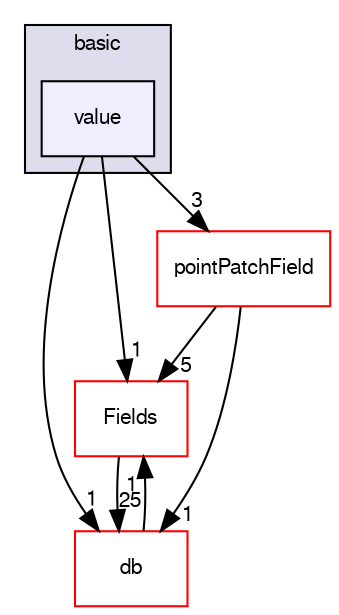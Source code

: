 digraph "src/OpenFOAM/fields/pointPatchFields/basic/value" {
  bgcolor=transparent;
  compound=true
  node [ fontsize="10", fontname="FreeSans"];
  edge [ labelfontsize="10", labelfontname="FreeSans"];
  subgraph clusterdir_6a30703e73af3ba7ed84ebe53ffd3e12 {
    graph [ bgcolor="#ddddee", pencolor="black", label="basic" fontname="FreeSans", fontsize="10", URL="dir_6a30703e73af3ba7ed84ebe53ffd3e12.html"]
  dir_edc71ad1c0fbcdf2743da6d5233a17bb [shape=box, label="value", style="filled", fillcolor="#eeeeff", pencolor="black", URL="dir_edc71ad1c0fbcdf2743da6d5233a17bb.html"];
  }
  dir_7d364942a13d3ce50f6681364b448a98 [shape=box label="Fields" color="red" URL="dir_7d364942a13d3ce50f6681364b448a98.html"];
  dir_63c634f7a7cfd679ac26c67fb30fc32f [shape=box label="db" color="red" URL="dir_63c634f7a7cfd679ac26c67fb30fc32f.html"];
  dir_17a9bfb76e5e1dbc9e2e32285df4aeb8 [shape=box label="pointPatchField" color="red" URL="dir_17a9bfb76e5e1dbc9e2e32285df4aeb8.html"];
  dir_7d364942a13d3ce50f6681364b448a98->dir_63c634f7a7cfd679ac26c67fb30fc32f [headlabel="25", labeldistance=1.5 headhref="dir_001846_001761.html"];
  dir_edc71ad1c0fbcdf2743da6d5233a17bb->dir_7d364942a13d3ce50f6681364b448a98 [headlabel="1", labeldistance=1.5 headhref="dir_001883_001846.html"];
  dir_edc71ad1c0fbcdf2743da6d5233a17bb->dir_63c634f7a7cfd679ac26c67fb30fc32f [headlabel="1", labeldistance=1.5 headhref="dir_001883_001761.html"];
  dir_edc71ad1c0fbcdf2743da6d5233a17bb->dir_17a9bfb76e5e1dbc9e2e32285df4aeb8 [headlabel="3", labeldistance=1.5 headhref="dir_001883_001901.html"];
  dir_63c634f7a7cfd679ac26c67fb30fc32f->dir_7d364942a13d3ce50f6681364b448a98 [headlabel="1", labeldistance=1.5 headhref="dir_001761_001846.html"];
  dir_17a9bfb76e5e1dbc9e2e32285df4aeb8->dir_7d364942a13d3ce50f6681364b448a98 [headlabel="5", labeldistance=1.5 headhref="dir_001901_001846.html"];
  dir_17a9bfb76e5e1dbc9e2e32285df4aeb8->dir_63c634f7a7cfd679ac26c67fb30fc32f [headlabel="1", labeldistance=1.5 headhref="dir_001901_001761.html"];
}
